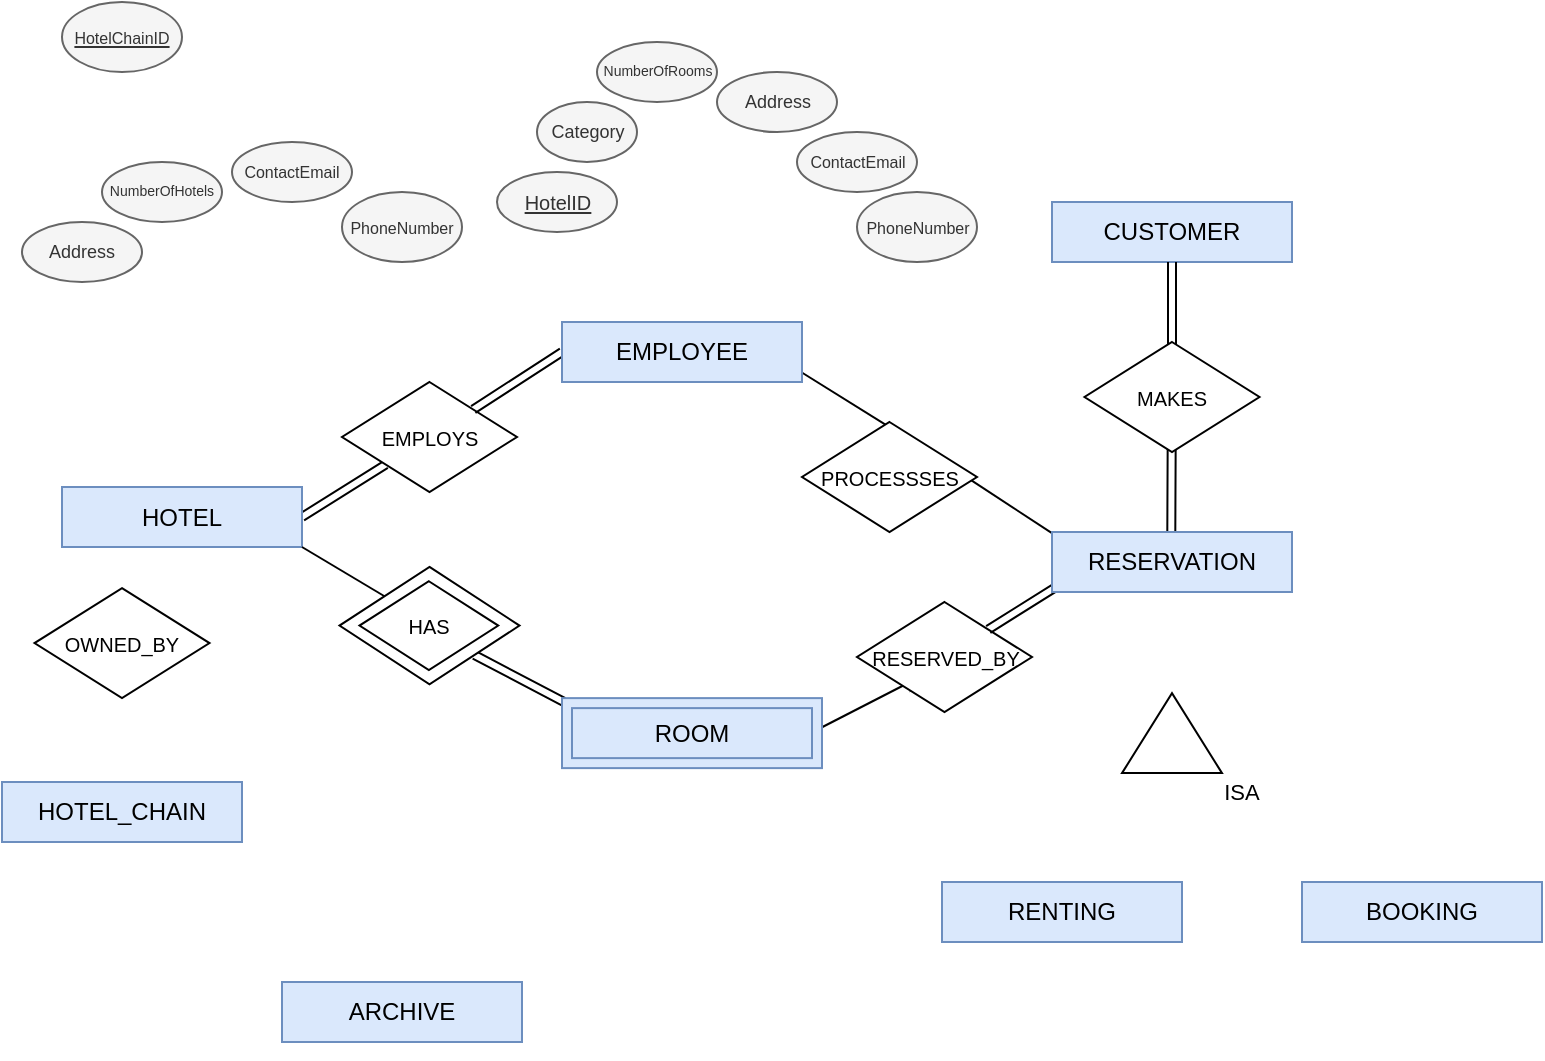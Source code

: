 <mxfile version="23.1.1" type="github">
  <diagram id="R2lEEEUBdFMjLlhIrx00" name="Page-1">
    <mxGraphModel dx="488" dy="391" grid="1" gridSize="10" guides="1" tooltips="1" connect="1" arrows="1" fold="1" page="1" pageScale="1" pageWidth="850" pageHeight="1100" math="0" shadow="0" extFonts="Permanent Marker^https://fonts.googleapis.com/css?family=Permanent+Marker">
      <root>
        <mxCell id="0" />
        <mxCell id="1" parent="0" />
        <mxCell id="n6qlhuI8QrUAEuEiPk_b-18" value="&lt;span style=&quot;font-size: 9px;&quot;&gt;Address&lt;br style=&quot;font-size: 9px;&quot;&gt;&lt;/span&gt;" style="ellipse;whiteSpace=wrap;html=1;fillColor=#f5f5f5;strokeColor=#666666;fontColor=#333333;fontSize=9;" parent="1" vertex="1">
          <mxGeometry x="50" y="130" width="60" height="30" as="geometry" />
        </mxCell>
        <mxCell id="n6qlhuI8QrUAEuEiPk_b-12" value="HOTEL_CHAIN" style="rounded=0;whiteSpace=wrap;html=1;fillColor=#dae8fc;strokeColor=#6c8ebf;points=[[0,0,0,0,0],[0,0.25,0,0,0],[0,0.5,0,0,0],[0,0.75,0,0,0],[0,1,0,0,0],[0.25,0,0,0,0],[0.25,1,0,0,0],[0.5,0,0,0,0],[0.5,1,0,0,0],[0.75,0,0,0,0],[0.75,1,0,0,0],[1,0,0,0,0],[1,0.25,0,0,0],[1,0.5,0,0,0],[1,0.75,0,0,0],[1,1,0,0,0]];" parent="1" vertex="1">
          <mxGeometry x="40" y="410" width="120" height="30" as="geometry" />
        </mxCell>
        <mxCell id="n6qlhuI8QrUAEuEiPk_b-19" value="&lt;span style=&quot;font-size: 7px;&quot;&gt;NumberOfHotels&lt;br style=&quot;font-size: 7px;&quot;&gt;&lt;/span&gt;" style="ellipse;whiteSpace=wrap;html=1;fillColor=#f5f5f5;strokeColor=#666666;fontColor=#333333;fontSize=7;" parent="1" vertex="1">
          <mxGeometry x="90" y="100" width="60" height="30" as="geometry" />
        </mxCell>
        <mxCell id="n6qlhuI8QrUAEuEiPk_b-20" value="&lt;span style=&quot;font-size: 8px;&quot;&gt;ContactEmail&lt;br style=&quot;font-size: 8px;&quot;&gt;&lt;/span&gt;" style="ellipse;whiteSpace=wrap;html=1;fillColor=#f5f5f5;strokeColor=#666666;fontColor=#333333;fontSize=8;" parent="1" vertex="1">
          <mxGeometry x="155" y="90" width="60" height="30" as="geometry" />
        </mxCell>
        <mxCell id="n6qlhuI8QrUAEuEiPk_b-21" value="&lt;span style=&quot;font-size: 8px;&quot;&gt;PhoneNumber&lt;br style=&quot;font-size: 8px;&quot;&gt;&lt;/span&gt;" style="ellipse;whiteSpace=wrap;html=1;fillColor=#f5f5f5;strokeColor=#666666;fontColor=#333333;fontSize=8;" parent="1" vertex="1">
          <mxGeometry x="210" y="115" width="60" height="35" as="geometry" />
        </mxCell>
        <mxCell id="n6qlhuI8QrUAEuEiPk_b-13" value="&lt;u style=&quot;font-size: 8px;&quot;&gt;&lt;font style=&quot;font-size: 8px;&quot;&gt;HotelChainID&lt;/font&gt;&lt;/u&gt;" style="ellipse;whiteSpace=wrap;html=1;fillColor=#f5f5f5;strokeColor=#666666;points=[[0,0,0,0,0],[0,0.5,0,0,0],[0,1,0,0,0],[0.5,0,0,0,0],[0.5,1,0,0,0],[1,0,0,0,0],[1,0.5,0,0,0],[1,1,0,0,0]];fontColor=#333333;fontSize=8;" parent="1" vertex="1">
          <mxGeometry x="70" y="20" width="60" height="35" as="geometry" />
        </mxCell>
        <mxCell id="n6qlhuI8QrUAEuEiPk_b-47" value="&lt;span style=&quot;font-size: 9px;&quot;&gt;Category&lt;br style=&quot;font-size: 9px;&quot;&gt;&lt;/span&gt;" style="ellipse;whiteSpace=wrap;html=1;fillColor=#f5f5f5;strokeColor=#666666;fontSize=9;fontColor=#333333;" parent="1" vertex="1">
          <mxGeometry x="307.5" y="70" width="50" height="30" as="geometry" />
        </mxCell>
        <mxCell id="n6qlhuI8QrUAEuEiPk_b-41" value="&lt;span style=&quot;font-size: 7px;&quot;&gt;NumberOfRooms&lt;br style=&quot;font-size: 7px;&quot;&gt;&lt;/span&gt;" style="ellipse;whiteSpace=wrap;html=1;fillColor=#f5f5f5;strokeColor=#666666;fontSize=7;fontColor=#333333;" parent="1" vertex="1">
          <mxGeometry x="337.5" y="40" width="60" height="30" as="geometry" />
        </mxCell>
        <mxCell id="5rqhR2iwC79nwqxsg9u8-81" style="rounded=0;orthogonalLoop=1;jettySize=auto;html=1;exitX=1;exitY=0.5;exitDx=0;exitDy=0;exitPerimeter=0;entryX=0;entryY=1;entryDx=0;entryDy=0;endArrow=none;endFill=0;shape=link;" edge="1" parent="1" source="5rqhR2iwC79nwqxsg9u8-23" target="5rqhR2iwC79nwqxsg9u8-69">
          <mxGeometry relative="1" as="geometry" />
        </mxCell>
        <mxCell id="5rqhR2iwC79nwqxsg9u8-23" value="HOTEL" style="rounded=0;whiteSpace=wrap;html=1;fillColor=#dae8fc;strokeColor=#6c8ebf;points=[[0,0,0,0,0],[0,0.25,0,0,0],[0,0.5,0,0,0],[0,0.75,0,0,0],[0,1,0,0,0],[0.25,0,0,0,0],[0.25,1,0,0,0],[0.5,0,0,0,0],[0.5,1,0,0,0],[0.75,0,0,0,0],[0.75,1,0,0,0],[1,0,0,0,0],[1,0.25,0,0,0],[1,0.5,0,0,0],[1,0.75,0,0,0],[1,1,0,0,0]];" vertex="1" parent="1">
          <mxGeometry x="70" y="262.5" width="120" height="30" as="geometry" />
        </mxCell>
        <mxCell id="5rqhR2iwC79nwqxsg9u8-26" value="&lt;span style=&quot;font-size: 8px;&quot;&gt;PhoneNumber&lt;br style=&quot;font-size: 8px;&quot;&gt;&lt;/span&gt;" style="ellipse;whiteSpace=wrap;html=1;fillColor=#f5f5f5;strokeColor=#666666;fontColor=#333333;fontSize=8;" vertex="1" parent="1">
          <mxGeometry x="467.5" y="115" width="60" height="35" as="geometry" />
        </mxCell>
        <mxCell id="5rqhR2iwC79nwqxsg9u8-27" value="&lt;span style=&quot;font-size: 9px;&quot;&gt;Address&lt;br style=&quot;font-size: 9px;&quot;&gt;&lt;/span&gt;" style="ellipse;whiteSpace=wrap;html=1;fillColor=#f5f5f5;strokeColor=#666666;fontColor=#333333;fontSize=9;" vertex="1" parent="1">
          <mxGeometry x="397.5" y="55" width="60" height="30" as="geometry" />
        </mxCell>
        <mxCell id="5rqhR2iwC79nwqxsg9u8-28" value="&lt;span style=&quot;font-size: 8px;&quot;&gt;ContactEmail&lt;br style=&quot;font-size: 8px;&quot;&gt;&lt;/span&gt;" style="ellipse;whiteSpace=wrap;html=1;fillColor=#f5f5f5;strokeColor=#666666;fontColor=#333333;fontSize=8;" vertex="1" parent="1">
          <mxGeometry x="437.5" y="85" width="60" height="30" as="geometry" />
        </mxCell>
        <mxCell id="5rqhR2iwC79nwqxsg9u8-32" value="&lt;span style=&quot;font-size: 10px;&quot;&gt;&lt;u style=&quot;font-size: 10px;&quot;&gt;HotelID&lt;/u&gt;&lt;/span&gt;" style="ellipse;whiteSpace=wrap;html=1;fillColor=#f5f5f5;strokeColor=#666666;points=[[0,0,0,0,0],[0,0.5,0,0,0],[0,1,0,0,0],[0.5,0,0,0,0],[0.5,1,0,0,0],[1,0,0,0,0],[1,0.5,0,0,0],[1,1,0,0,0]];fontColor=#333333;fontSize=10;" vertex="1" parent="1">
          <mxGeometry x="287.5" y="105" width="60" height="30" as="geometry" />
        </mxCell>
        <mxCell id="5rqhR2iwC79nwqxsg9u8-36" value="CUSTOMER" style="rounded=0;whiteSpace=wrap;html=1;fillColor=#dae8fc;strokeColor=#6c8ebf;points=[[0,0,0,0,0],[0,0.25,0,0,0],[0,0.5,0,0,0],[0,0.75,0,0,0],[0,1,0,0,0],[0.25,0,0,0,0],[0.25,1,0,0,0],[0.5,0,0,0,0],[0.5,1,0,0,0],[0.75,0,0,0,0],[0.75,1,0,0,0],[1,0,0,0,0],[1,0.25,0,0,0],[1,0.5,0,0,0],[1,0.75,0,0,0],[1,1,0,0,0]];" vertex="1" parent="1">
          <mxGeometry x="565" y="120" width="120" height="30" as="geometry" />
        </mxCell>
        <mxCell id="5rqhR2iwC79nwqxsg9u8-38" value="ARCHIVE" style="rounded=0;whiteSpace=wrap;html=1;fillColor=#dae8fc;strokeColor=#6c8ebf;points=[[0,0,0,0,0],[0,0.25,0,0,0],[0,0.5,0,0,0],[0,0.75,0,0,0],[0,1,0,0,0],[0.25,0,0,0,0],[0.25,1,0,0,0],[0.5,0,0,0,0],[0.5,1,0,0,0],[0.75,0,0,0,0],[0.75,1,0,0,0],[1,0,0,0,0],[1,0.25,0,0,0],[1,0.5,0,0,0],[1,0.75,0,0,0],[1,1,0,0,0]];" vertex="1" parent="1">
          <mxGeometry x="180" y="510" width="120" height="30" as="geometry" />
        </mxCell>
        <mxCell id="5rqhR2iwC79nwqxsg9u8-39" value="BOOKING" style="rounded=0;whiteSpace=wrap;html=1;fillColor=#dae8fc;strokeColor=#6c8ebf;points=[[0,0,0,0,0],[0,0.25,0,0,0],[0,0.5,0,0,0],[0,0.75,0,0,0],[0,1,0,0,0],[0.25,0,0,0,0],[0.25,1,0,0,0],[0.5,0,0,0,0],[0.5,1,0,0,0],[0.75,0,0,0,0],[0.75,1,0,0,0],[1,0,0,0,0],[1,0.25,0,0,0],[1,0.5,0,0,0],[1,0.75,0,0,0],[1,1,0,0,0]];" vertex="1" parent="1">
          <mxGeometry x="690" y="460" width="120" height="30" as="geometry" />
        </mxCell>
        <mxCell id="5rqhR2iwC79nwqxsg9u8-40" value="RENTING" style="rounded=0;whiteSpace=wrap;html=1;fillColor=#dae8fc;strokeColor=#6c8ebf;points=[[0,0,0,0,0],[0,0.25,0,0,0],[0,0.5,0,0,0],[0,0.75,0,0,0],[0,1,0,0,0],[0.25,0,0,0,0],[0.25,1,0,0,0],[0.5,0,0,0,0],[0.5,1,0,0,0],[0.75,0,0,0,0],[0.75,1,0,0,0],[1,0,0,0,0],[1,0.25,0,0,0],[1,0.5,0,0,0],[1,0.75,0,0,0],[1,1,0,0,0]];" vertex="1" parent="1">
          <mxGeometry x="510" y="460" width="120" height="30" as="geometry" />
        </mxCell>
        <mxCell id="5rqhR2iwC79nwqxsg9u8-93" style="rounded=0;orthogonalLoop=1;jettySize=auto;html=1;exitX=1;exitY=1;exitDx=0;exitDy=0;entryX=0.006;entryY=0.139;entryDx=0;entryDy=0;endArrow=none;endFill=0;shape=link;entryPerimeter=0;" edge="1" parent="1" source="5rqhR2iwC79nwqxsg9u8-43">
          <mxGeometry relative="1" as="geometry">
            <mxPoint x="320.78" y="369.865" as="targetPoint" />
          </mxGeometry>
        </mxCell>
        <mxCell id="5rqhR2iwC79nwqxsg9u8-43" value="" style="shape=rhombus;perimeter=rhombusPerimeter;whiteSpace=wrap;html=1;align=center;movable=1;resizable=1;rotatable=1;deletable=1;editable=1;locked=0;connectable=1;" vertex="1" parent="1">
          <mxGeometry x="208.75" y="302.43" width="90" height="58.75" as="geometry" />
        </mxCell>
        <mxCell id="5rqhR2iwC79nwqxsg9u8-44" value="&lt;span style=&quot;font-size: 10px;&quot;&gt;HAS&lt;/span&gt;" style="shape=rhombus;perimeter=rhombusPerimeter;whiteSpace=wrap;html=1;align=center;movable=1;resizable=1;rotatable=1;deletable=1;editable=1;locked=0;connectable=1;" vertex="1" parent="1">
          <mxGeometry x="218.75" y="309.62" width="69.38" height="44.37" as="geometry" />
        </mxCell>
        <mxCell id="5rqhR2iwC79nwqxsg9u8-61" value="" style="triangle;whiteSpace=wrap;html=1;rotation=-90;" vertex="1" parent="1">
          <mxGeometry x="605" y="360.56" width="40" height="50" as="geometry" />
        </mxCell>
        <mxCell id="5rqhR2iwC79nwqxsg9u8-64" value="&lt;font style=&quot;font-size: 11px;&quot;&gt;ISA&lt;/font&gt;" style="text;strokeColor=none;align=center;fillColor=none;html=1;verticalAlign=middle;whiteSpace=wrap;rounded=0;" vertex="1" parent="1">
          <mxGeometry x="635" y="400" width="50" height="30" as="geometry" />
        </mxCell>
        <mxCell id="5rqhR2iwC79nwqxsg9u8-65" value="&lt;span style=&quot;font-size: 10px;&quot;&gt;OWNED_BY&lt;/span&gt;" style="shape=rhombus;perimeter=rhombusPerimeter;whiteSpace=wrap;html=1;align=center;" vertex="1" parent="1">
          <mxGeometry x="56.25" y="313.06" width="87.5" height="55" as="geometry" />
        </mxCell>
        <mxCell id="5rqhR2iwC79nwqxsg9u8-66" style="edgeStyle=orthogonalEdgeStyle;rounded=0;orthogonalLoop=1;jettySize=auto;html=1;exitX=0.5;exitY=1;exitDx=0;exitDy=0;exitPerimeter=0;" edge="1" parent="1" source="5rqhR2iwC79nwqxsg9u8-38" target="5rqhR2iwC79nwqxsg9u8-38">
          <mxGeometry relative="1" as="geometry" />
        </mxCell>
        <mxCell id="5rqhR2iwC79nwqxsg9u8-69" value="&lt;span style=&quot;font-size: 10px;&quot;&gt;EMPLOYS&lt;/span&gt;" style="shape=rhombus;perimeter=rhombusPerimeter;whiteSpace=wrap;html=1;align=center;" vertex="1" parent="1">
          <mxGeometry x="210" y="210" width="87.5" height="55" as="geometry" />
        </mxCell>
        <mxCell id="5rqhR2iwC79nwqxsg9u8-82" style="rounded=0;orthogonalLoop=1;jettySize=auto;html=1;exitX=1;exitY=0;exitDx=0;exitDy=0;entryX=0;entryY=0.5;entryDx=0;entryDy=0;entryPerimeter=0;shape=link;" edge="1" parent="1" source="5rqhR2iwC79nwqxsg9u8-69" target="5rqhR2iwC79nwqxsg9u8-83">
          <mxGeometry relative="1" as="geometry">
            <mxPoint x="320" y="195" as="targetPoint" />
          </mxGeometry>
        </mxCell>
        <mxCell id="5rqhR2iwC79nwqxsg9u8-84" style="rounded=0;orthogonalLoop=1;jettySize=auto;html=1;exitX=0.981;exitY=0.796;exitDx=0;exitDy=0;exitPerimeter=0;entryX=0.525;entryY=0.071;entryDx=0;entryDy=0;entryPerimeter=0;endArrow=none;endFill=0;" edge="1" parent="1" source="5rqhR2iwC79nwqxsg9u8-83" target="5rqhR2iwC79nwqxsg9u8-86">
          <mxGeometry relative="1" as="geometry">
            <mxPoint x="495.238" y="253.41" as="targetPoint" />
          </mxGeometry>
        </mxCell>
        <mxCell id="5rqhR2iwC79nwqxsg9u8-83" value="EMPLOYEE" style="rounded=0;whiteSpace=wrap;html=1;fillColor=#dae8fc;strokeColor=#6c8ebf;points=[[0,0,0,0,0],[0,0.25,0,0,0],[0,0.5,0,0,0],[0,0.75,0,0,0],[0,1,0,0,0],[0.25,0,0,0,0],[0.25,1,0,0,0],[0.5,0,0,0,0],[0.5,1,0,0,0],[0.75,0,0,0,0],[0.75,1,0,0,0],[1,0,0,0,0],[1,0.25,0,0,0],[1,0.5,0,0,0],[1,0.75,0,0,0],[1,1,0,0,0]];" vertex="1" parent="1">
          <mxGeometry x="320" y="180" width="120" height="30" as="geometry" />
        </mxCell>
        <mxCell id="5rqhR2iwC79nwqxsg9u8-85" style="rounded=0;orthogonalLoop=1;jettySize=auto;html=1;exitX=0.953;exitY=0.514;exitDx=0;exitDy=0;entryX=0.014;entryY=0.185;entryDx=0;entryDy=0;entryPerimeter=0;exitPerimeter=0;endArrow=none;endFill=0;" edge="1" parent="1" source="5rqhR2iwC79nwqxsg9u8-86">
          <mxGeometry relative="1" as="geometry">
            <mxPoint x="537.5" y="277.5" as="sourcePoint" />
            <mxPoint x="566.68" y="286.73" as="targetPoint" />
          </mxGeometry>
        </mxCell>
        <mxCell id="5rqhR2iwC79nwqxsg9u8-86" value="&lt;span style=&quot;font-size: 10px;&quot;&gt;PROCESSSES&lt;/span&gt;" style="shape=rhombus;perimeter=rhombusPerimeter;whiteSpace=wrap;html=1;align=center;" vertex="1" parent="1">
          <mxGeometry x="440" y="230" width="87.5" height="55" as="geometry" />
        </mxCell>
        <mxCell id="5rqhR2iwC79nwqxsg9u8-88" style="rounded=0;orthogonalLoop=1;jettySize=auto;html=1;entryX=0.5;entryY=1;entryDx=0;entryDy=0;entryPerimeter=0;shape=link;exitX=0.5;exitY=0.045;exitDx=0;exitDy=0;exitPerimeter=0;" edge="1" parent="1" source="5rqhR2iwC79nwqxsg9u8-91" target="5rqhR2iwC79nwqxsg9u8-36">
          <mxGeometry relative="1" as="geometry">
            <mxPoint x="625" y="190" as="sourcePoint" />
          </mxGeometry>
        </mxCell>
        <mxCell id="5rqhR2iwC79nwqxsg9u8-90" style="rounded=0;orthogonalLoop=1;jettySize=auto;html=1;entryX=0.5;entryY=1;entryDx=0;entryDy=0;entryPerimeter=0;shape=link;exitX=0.497;exitY=0.084;exitDx=0;exitDy=0;exitPerimeter=0;" edge="1" parent="1" source="5rqhR2iwC79nwqxsg9u8-99">
          <mxGeometry relative="1" as="geometry">
            <mxPoint x="624.956" y="281.18" as="sourcePoint" />
            <mxPoint x="624.84" y="241.18" as="targetPoint" />
          </mxGeometry>
        </mxCell>
        <mxCell id="5rqhR2iwC79nwqxsg9u8-91" value="&lt;span style=&quot;font-size: 10px;&quot;&gt;MAKES&lt;/span&gt;" style="shape=rhombus;perimeter=rhombusPerimeter;whiteSpace=wrap;html=1;align=center;" vertex="1" parent="1">
          <mxGeometry x="581.25" y="190" width="87.5" height="55" as="geometry" />
        </mxCell>
        <mxCell id="5rqhR2iwC79nwqxsg9u8-92" style="rounded=0;orthogonalLoop=1;jettySize=auto;html=1;exitX=0;exitY=0;exitDx=0;exitDy=0;entryX=1;entryY=1;entryDx=0;entryDy=0;entryPerimeter=0;endArrow=none;endFill=0;" edge="1" parent="1" source="5rqhR2iwC79nwqxsg9u8-43" target="5rqhR2iwC79nwqxsg9u8-23">
          <mxGeometry relative="1" as="geometry" />
        </mxCell>
        <mxCell id="5rqhR2iwC79nwqxsg9u8-95" style="rounded=0;orthogonalLoop=1;jettySize=auto;html=1;exitX=1;exitY=0.416;exitDx=0;exitDy=0;entryX=0.371;entryY=0.672;entryDx=0;entryDy=0;exitPerimeter=0;entryPerimeter=0;" edge="1" parent="1" source="5rqhR2iwC79nwqxsg9u8-96" target="5rqhR2iwC79nwqxsg9u8-97">
          <mxGeometry relative="1" as="geometry">
            <mxPoint x="450" y="382.5" as="sourcePoint" />
            <mxPoint x="489.375" y="354.31" as="targetPoint" />
          </mxGeometry>
        </mxCell>
        <mxCell id="5rqhR2iwC79nwqxsg9u8-96" value="ROOM" style="shape=ext;margin=3;double=1;whiteSpace=wrap;html=1;align=center;fillColor=#dae8fc;strokeColor=#6c8ebf;" vertex="1" parent="1">
          <mxGeometry x="320" y="368.06" width="130" height="35" as="geometry" />
        </mxCell>
        <mxCell id="5rqhR2iwC79nwqxsg9u8-97" value="&lt;span style=&quot;font-size: 10px;&quot;&gt;RESERVED_BY&lt;/span&gt;" style="shape=rhombus;perimeter=rhombusPerimeter;whiteSpace=wrap;html=1;align=center;" vertex="1" parent="1">
          <mxGeometry x="467.5" y="320" width="87.5" height="55" as="geometry" />
        </mxCell>
        <mxCell id="5rqhR2iwC79nwqxsg9u8-98" style="rounded=0;orthogonalLoop=1;jettySize=auto;html=1;exitX=1;exitY=0;exitDx=0;exitDy=0;entryX=0.045;entryY=0.972;entryDx=0;entryDy=0;entryPerimeter=0;shape=link;" edge="1" parent="1" source="5rqhR2iwC79nwqxsg9u8-97">
          <mxGeometry relative="1" as="geometry">
            <mxPoint x="570.4" y="310.34" as="targetPoint" />
          </mxGeometry>
        </mxCell>
        <mxCell id="5rqhR2iwC79nwqxsg9u8-99" value="RESERVATION" style="rounded=0;whiteSpace=wrap;html=1;fillColor=#dae8fc;strokeColor=#6c8ebf;points=[[0,0,0,0,0],[0,0.25,0,0,0],[0,0.5,0,0,0],[0,0.75,0,0,0],[0,1,0,0,0],[0.25,0,0,0,0],[0.25,1,0,0,0],[0.5,0,0,0,0],[0.5,1,0,0,0],[0.75,0,0,0,0],[0.75,1,0,0,0],[1,0,0,0,0],[1,0.25,0,0,0],[1,0.5,0,0,0],[1,0.75,0,0,0],[1,1,0,0,0]];" vertex="1" parent="1">
          <mxGeometry x="565" y="285" width="120" height="30" as="geometry" />
        </mxCell>
      </root>
    </mxGraphModel>
  </diagram>
</mxfile>

